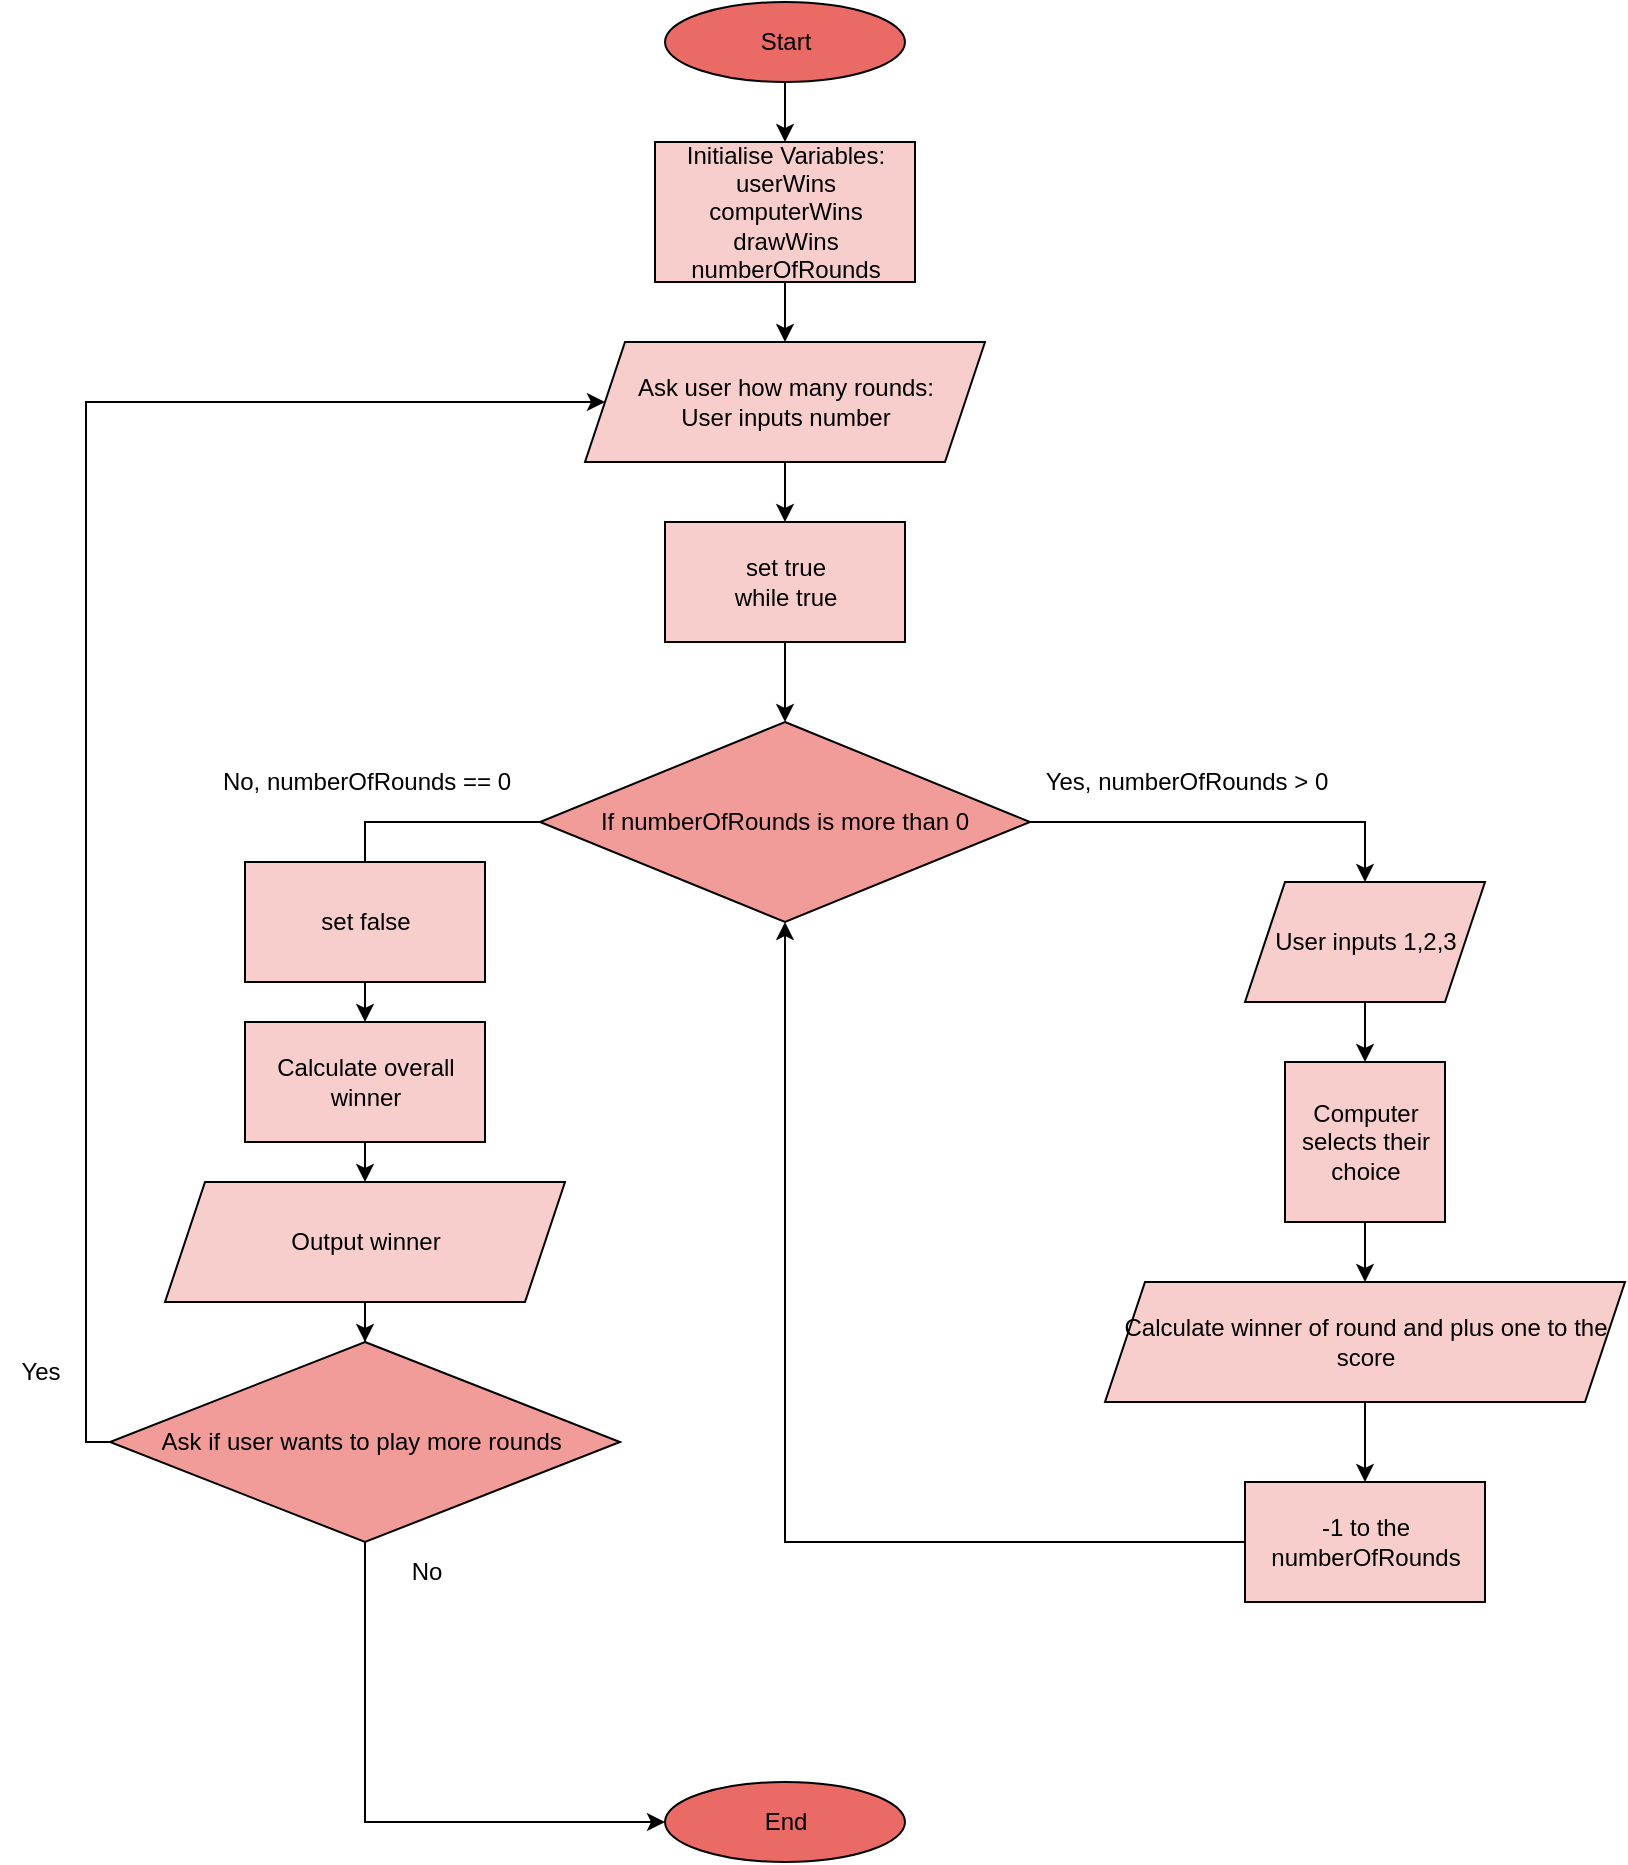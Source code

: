 <mxfile version="20.4.0" type="device"><diagram id="DVkGaJzeycDJHl6gRsXv" name="Page-1"><mxGraphModel dx="1825" dy="992" grid="1" gridSize="10" guides="1" tooltips="1" connect="1" arrows="1" fold="1" page="1" pageScale="1" pageWidth="827" pageHeight="1169" math="0" shadow="0"><root><mxCell id="0"/><mxCell id="1" parent="0"/><mxCell id="TY29nVqRJGBiR0lSGPt4-4" style="edgeStyle=orthogonalEdgeStyle;rounded=0;orthogonalLoop=1;jettySize=auto;html=1;exitX=0.5;exitY=1;exitDx=0;exitDy=0;entryX=0.5;entryY=0;entryDx=0;entryDy=0;" edge="1" parent="1" source="TY29nVqRJGBiR0lSGPt4-1" target="TY29nVqRJGBiR0lSGPt4-3"><mxGeometry relative="1" as="geometry"/></mxCell><mxCell id="TY29nVqRJGBiR0lSGPt4-1" value="Start" style="ellipse;whiteSpace=wrap;html=1;fillColor=#EA6B66;" vertex="1" parent="1"><mxGeometry x="332.5" y="140" width="120" height="40" as="geometry"/></mxCell><mxCell id="TY29nVqRJGBiR0lSGPt4-2" value="End" style="ellipse;whiteSpace=wrap;html=1;fillColor=#EA6B66;" vertex="1" parent="1"><mxGeometry x="332.5" y="1030" width="120" height="40" as="geometry"/></mxCell><mxCell id="TY29nVqRJGBiR0lSGPt4-6" style="edgeStyle=orthogonalEdgeStyle;rounded=0;orthogonalLoop=1;jettySize=auto;html=1;exitX=0.5;exitY=1;exitDx=0;exitDy=0;entryX=0.5;entryY=0;entryDx=0;entryDy=0;" edge="1" parent="1" source="TY29nVqRJGBiR0lSGPt4-3" target="TY29nVqRJGBiR0lSGPt4-5"><mxGeometry relative="1" as="geometry"/></mxCell><mxCell id="TY29nVqRJGBiR0lSGPt4-3" value="Initialise Variables:&lt;br&gt;userWins&lt;br&gt;computerWins&lt;br&gt;drawWins&lt;br&gt;numberOfRounds&lt;br&gt;" style="rounded=0;whiteSpace=wrap;html=1;fillColor=#F8CECC;" vertex="1" parent="1"><mxGeometry x="327.5" y="210" width="130" height="70" as="geometry"/></mxCell><mxCell id="TY29nVqRJGBiR0lSGPt4-48" style="edgeStyle=orthogonalEdgeStyle;rounded=0;orthogonalLoop=1;jettySize=auto;html=1;exitX=0.5;exitY=1;exitDx=0;exitDy=0;entryX=0.5;entryY=0;entryDx=0;entryDy=0;shadow=0;strokeColor=#000000;" edge="1" parent="1" source="TY29nVqRJGBiR0lSGPt4-5" target="TY29nVqRJGBiR0lSGPt4-47"><mxGeometry relative="1" as="geometry"/></mxCell><mxCell id="TY29nVqRJGBiR0lSGPt4-5" value="Ask user how many rounds:&lt;br&gt;User inputs number" style="shape=parallelogram;perimeter=parallelogramPerimeter;whiteSpace=wrap;html=1;fixedSize=1;fillColor=#F8CECC;" vertex="1" parent="1"><mxGeometry x="292.5" y="310" width="200" height="60" as="geometry"/></mxCell><mxCell id="TY29nVqRJGBiR0lSGPt4-10" style="edgeStyle=orthogonalEdgeStyle;rounded=0;orthogonalLoop=1;jettySize=auto;html=1;exitX=1;exitY=0.5;exitDx=0;exitDy=0;entryX=0.5;entryY=0;entryDx=0;entryDy=0;" edge="1" parent="1" source="TY29nVqRJGBiR0lSGPt4-8" target="TY29nVqRJGBiR0lSGPt4-12"><mxGeometry relative="1" as="geometry"><mxPoint x="662.5" y="550.25" as="targetPoint"/></mxGeometry></mxCell><mxCell id="TY29nVqRJGBiR0lSGPt4-28" style="edgeStyle=orthogonalEdgeStyle;rounded=0;orthogonalLoop=1;jettySize=auto;html=1;exitX=0;exitY=0.5;exitDx=0;exitDy=0;entryX=0.5;entryY=0;entryDx=0;entryDy=0;" edge="1" parent="1" source="TY29nVqRJGBiR0lSGPt4-8" target="TY29nVqRJGBiR0lSGPt4-27"><mxGeometry relative="1" as="geometry"><Array as="points"><mxPoint x="183" y="550"/></Array></mxGeometry></mxCell><mxCell id="TY29nVqRJGBiR0lSGPt4-8" value="If numberOfRounds is more than 0" style="rhombus;whiteSpace=wrap;html=1;fillColor=#F19C99;" vertex="1" parent="1"><mxGeometry x="270" y="500" width="245" height="100" as="geometry"/></mxCell><mxCell id="TY29nVqRJGBiR0lSGPt4-15" style="edgeStyle=orthogonalEdgeStyle;rounded=0;orthogonalLoop=1;jettySize=auto;html=1;exitX=0.5;exitY=1;exitDx=0;exitDy=0;fillColor=#F8CECC;" edge="1" parent="1" source="TY29nVqRJGBiR0lSGPt4-12" target="TY29nVqRJGBiR0lSGPt4-14"><mxGeometry relative="1" as="geometry"/></mxCell><mxCell id="TY29nVqRJGBiR0lSGPt4-12" value="User inputs 1,2,3" style="shape=parallelogram;perimeter=parallelogramPerimeter;whiteSpace=wrap;html=1;fixedSize=1;fillColor=#F8CECC;" vertex="1" parent="1"><mxGeometry x="622.5" y="580" width="120" height="60" as="geometry"/></mxCell><mxCell id="TY29nVqRJGBiR0lSGPt4-51" style="edgeStyle=orthogonalEdgeStyle;rounded=0;orthogonalLoop=1;jettySize=auto;html=1;exitX=0.5;exitY=1;exitDx=0;exitDy=0;shadow=0;strokeColor=#000000;fillColor=#F8CECC;" edge="1" parent="1" source="TY29nVqRJGBiR0lSGPt4-14" target="TY29nVqRJGBiR0lSGPt4-18"><mxGeometry relative="1" as="geometry"/></mxCell><mxCell id="TY29nVqRJGBiR0lSGPt4-14" value="Computer selects their choice" style="whiteSpace=wrap;html=1;aspect=fixed;fillColor=#F8CECC;" vertex="1" parent="1"><mxGeometry x="642.5" y="670" width="80" height="80" as="geometry"/></mxCell><mxCell id="TY29nVqRJGBiR0lSGPt4-52" style="edgeStyle=orthogonalEdgeStyle;rounded=0;orthogonalLoop=1;jettySize=auto;html=1;exitX=0.5;exitY=1;exitDx=0;exitDy=0;entryX=0.5;entryY=0;entryDx=0;entryDy=0;shadow=0;strokeColor=#000000;fillColor=#F8CECC;" edge="1" parent="1" source="TY29nVqRJGBiR0lSGPt4-18" target="TY29nVqRJGBiR0lSGPt4-24"><mxGeometry relative="1" as="geometry"/></mxCell><mxCell id="TY29nVqRJGBiR0lSGPt4-18" value="Calculate winner of round and plus one to the score" style="shape=parallelogram;perimeter=parallelogramPerimeter;whiteSpace=wrap;html=1;fixedSize=1;fillColor=#F8CECC;" vertex="1" parent="1"><mxGeometry x="552.5" y="780" width="260" height="60" as="geometry"/></mxCell><mxCell id="TY29nVqRJGBiR0lSGPt4-26" style="edgeStyle=orthogonalEdgeStyle;rounded=0;orthogonalLoop=1;jettySize=auto;html=1;exitX=0;exitY=0.5;exitDx=0;exitDy=0;entryX=0.5;entryY=1;entryDx=0;entryDy=0;" edge="1" parent="1" source="TY29nVqRJGBiR0lSGPt4-24" target="TY29nVqRJGBiR0lSGPt4-8"><mxGeometry relative="1" as="geometry"/></mxCell><mxCell id="TY29nVqRJGBiR0lSGPt4-24" value="-1 to the numberOfRounds" style="rounded=0;whiteSpace=wrap;html=1;fillColor=#F8CECC;" vertex="1" parent="1"><mxGeometry x="622.5" y="880" width="120" height="60" as="geometry"/></mxCell><mxCell id="TY29nVqRJGBiR0lSGPt4-43" style="edgeStyle=orthogonalEdgeStyle;rounded=0;orthogonalLoop=1;jettySize=auto;html=1;exitX=0.5;exitY=1;exitDx=0;exitDy=0;entryX=0.5;entryY=0;entryDx=0;entryDy=0;shadow=0;strokeColor=#000000;fillColor=#F8CECC;" edge="1" parent="1" source="TY29nVqRJGBiR0lSGPt4-27" target="TY29nVqRJGBiR0lSGPt4-42"><mxGeometry relative="1" as="geometry"/></mxCell><mxCell id="TY29nVqRJGBiR0lSGPt4-27" value="Calculate overall winner" style="rounded=0;whiteSpace=wrap;html=1;fillColor=#F8CECC;" vertex="1" parent="1"><mxGeometry x="122.5" y="650" width="120" height="60" as="geometry"/></mxCell><mxCell id="TY29nVqRJGBiR0lSGPt4-34" style="edgeStyle=orthogonalEdgeStyle;rounded=0;orthogonalLoop=1;jettySize=auto;html=1;exitX=0;exitY=0.5;exitDx=0;exitDy=0;entryX=0;entryY=0.5;entryDx=0;entryDy=0;" edge="1" parent="1" source="TY29nVqRJGBiR0lSGPt4-32" target="TY29nVqRJGBiR0lSGPt4-5"><mxGeometry relative="1" as="geometry"><Array as="points"><mxPoint x="43" y="860"/><mxPoint x="43" y="340"/></Array></mxGeometry></mxCell><mxCell id="TY29nVqRJGBiR0lSGPt4-36" style="edgeStyle=orthogonalEdgeStyle;rounded=0;orthogonalLoop=1;jettySize=auto;html=1;exitX=0.5;exitY=1;exitDx=0;exitDy=0;" edge="1" parent="1" source="TY29nVqRJGBiR0lSGPt4-32" target="TY29nVqRJGBiR0lSGPt4-2"><mxGeometry relative="1" as="geometry"><Array as="points"><mxPoint x="182.5" y="1050"/></Array></mxGeometry></mxCell><mxCell id="TY29nVqRJGBiR0lSGPt4-32" value="Ask if user wants to play more rounds&amp;nbsp;" style="rhombus;whiteSpace=wrap;html=1;fillColor=#F19C99;" vertex="1" parent="1"><mxGeometry x="55" y="810" width="255" height="100" as="geometry"/></mxCell><mxCell id="TY29nVqRJGBiR0lSGPt4-37" value="Yes, numberOfRounds &amp;gt; 0" style="text;html=1;align=center;verticalAlign=middle;resizable=0;points=[];autosize=1;strokeColor=none;fillColor=none;" vertex="1" parent="1"><mxGeometry x="512.5" y="515" width="160" height="30" as="geometry"/></mxCell><mxCell id="TY29nVqRJGBiR0lSGPt4-38" value="No, numberOfRounds == 0" style="text;html=1;align=center;verticalAlign=middle;resizable=0;points=[];autosize=1;strokeColor=none;fillColor=none;" vertex="1" parent="1"><mxGeometry x="97.5" y="515" width="170" height="30" as="geometry"/></mxCell><mxCell id="TY29nVqRJGBiR0lSGPt4-39" value="No" style="text;html=1;align=center;verticalAlign=middle;resizable=0;points=[];autosize=1;strokeColor=none;fillColor=none;" vertex="1" parent="1"><mxGeometry x="192.5" y="910" width="40" height="30" as="geometry"/></mxCell><mxCell id="TY29nVqRJGBiR0lSGPt4-40" value="Yes" style="text;html=1;align=center;verticalAlign=middle;resizable=0;points=[];autosize=1;strokeColor=none;fillColor=none;" vertex="1" parent="1"><mxGeometry y="810" width="40" height="30" as="geometry"/></mxCell><mxCell id="TY29nVqRJGBiR0lSGPt4-44" style="edgeStyle=orthogonalEdgeStyle;rounded=0;orthogonalLoop=1;jettySize=auto;html=1;exitX=0.5;exitY=1;exitDx=0;exitDy=0;shadow=0;strokeColor=#000000;" edge="1" parent="1" source="TY29nVqRJGBiR0lSGPt4-42" target="TY29nVqRJGBiR0lSGPt4-32"><mxGeometry relative="1" as="geometry"/></mxCell><mxCell id="TY29nVqRJGBiR0lSGPt4-42" value="Output winner" style="shape=parallelogram;perimeter=parallelogramPerimeter;whiteSpace=wrap;html=1;fixedSize=1;fillColor=#F8CECC;" vertex="1" parent="1"><mxGeometry x="82.5" y="730" width="200" height="60" as="geometry"/></mxCell><mxCell id="TY29nVqRJGBiR0lSGPt4-49" style="edgeStyle=orthogonalEdgeStyle;rounded=0;orthogonalLoop=1;jettySize=auto;html=1;exitX=0.5;exitY=1;exitDx=0;exitDy=0;entryX=0.5;entryY=0;entryDx=0;entryDy=0;shadow=0;strokeColor=#000000;" edge="1" parent="1" source="TY29nVqRJGBiR0lSGPt4-47" target="TY29nVqRJGBiR0lSGPt4-8"><mxGeometry relative="1" as="geometry"/></mxCell><mxCell id="TY29nVqRJGBiR0lSGPt4-47" value="set true&lt;br&gt;while true" style="rounded=0;whiteSpace=wrap;html=1;shadow=0;strokeColor=#000000;fillColor=#F8CECC;" vertex="1" parent="1"><mxGeometry x="332.5" y="400" width="120" height="60" as="geometry"/></mxCell><mxCell id="TY29nVqRJGBiR0lSGPt4-53" value="set false" style="rounded=0;whiteSpace=wrap;html=1;shadow=0;strokeColor=#000000;fillColor=#F8CECC;" vertex="1" parent="1"><mxGeometry x="122.5" y="570" width="120" height="60" as="geometry"/></mxCell></root></mxGraphModel></diagram></mxfile>